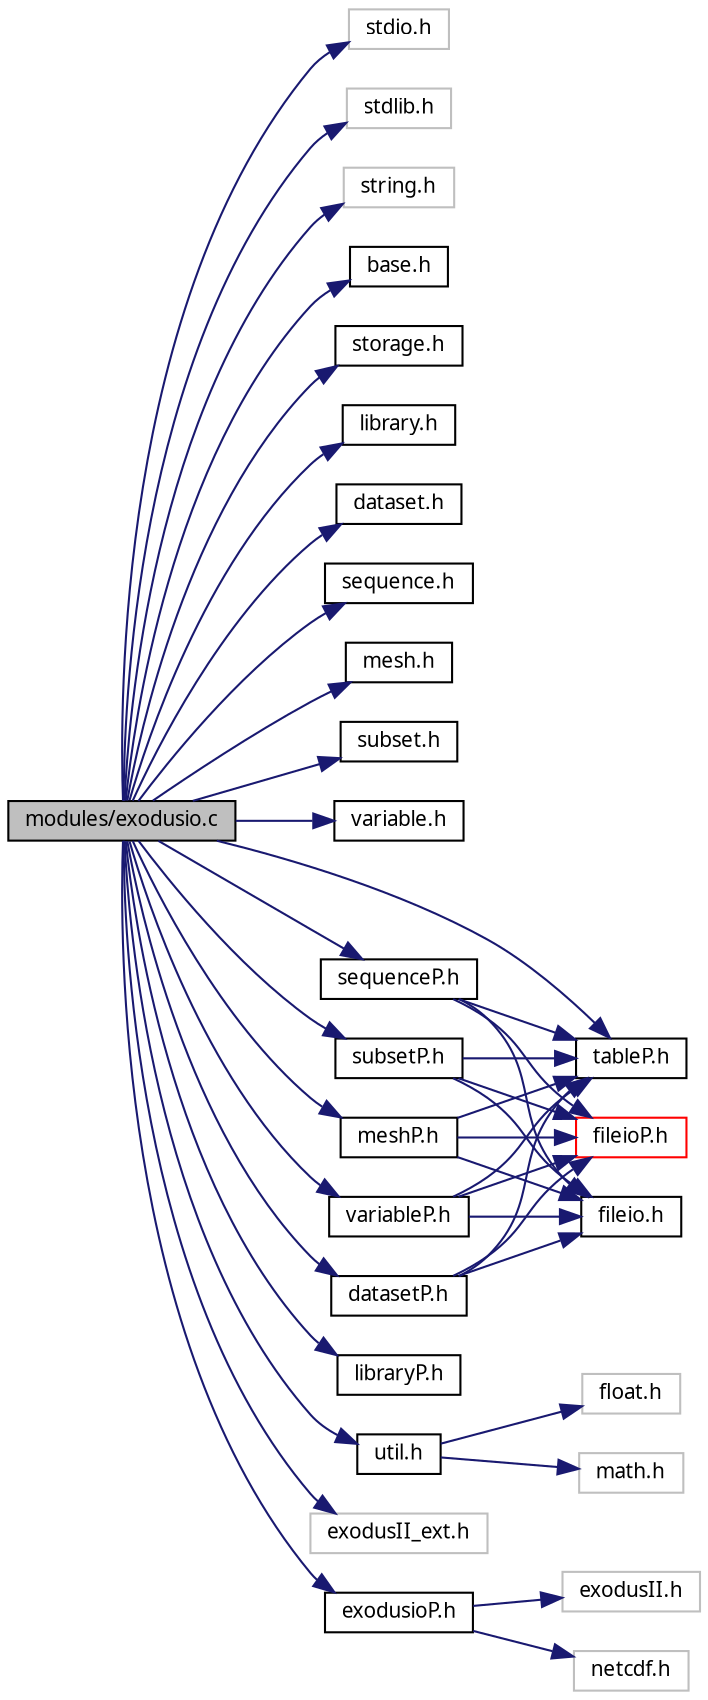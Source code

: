 digraph G
{
  edge [fontname="FreeSans.ttf",fontsize=10,labelfontname="FreeSans.ttf",labelfontsize=10];
  node [fontname="FreeSans.ttf",fontsize=10,shape=record];
  rankdir=LR;
  Node1 [label="modules/exodusio.c",height=0.2,width=0.4,color="black", fillcolor="grey75", style="filled" fontcolor="black"];
  Node1 -> Node2 [color="midnightblue",fontsize=10,style="solid",fontname="FreeSans.ttf"];
  Node2 [label="stdio.h",height=0.2,width=0.4,color="grey75", fillcolor="white", style="filled"];
  Node1 -> Node3 [color="midnightblue",fontsize=10,style="solid",fontname="FreeSans.ttf"];
  Node3 [label="stdlib.h",height=0.2,width=0.4,color="grey75", fillcolor="white", style="filled"];
  Node1 -> Node4 [color="midnightblue",fontsize=10,style="solid",fontname="FreeSans.ttf"];
  Node4 [label="string.h",height=0.2,width=0.4,color="grey75", fillcolor="white", style="filled"];
  Node1 -> Node5 [color="midnightblue",fontsize=10,style="solid",fontname="FreeSans.ttf"];
  Node5 [label="base.h",height=0.2,width=0.4,color="black", fillcolor="white", style="filled",URL="$base_8h.html"];
  Node1 -> Node6 [color="midnightblue",fontsize=10,style="solid",fontname="FreeSans.ttf"];
  Node6 [label="storage.h",height=0.2,width=0.4,color="black", fillcolor="white", style="filled",URL="$storage_8h.html"];
  Node1 -> Node7 [color="midnightblue",fontsize=10,style="solid",fontname="FreeSans.ttf"];
  Node7 [label="library.h",height=0.2,width=0.4,color="black", fillcolor="white", style="filled",URL="$library_8h.html"];
  Node1 -> Node8 [color="midnightblue",fontsize=10,style="solid",fontname="FreeSans.ttf"];
  Node8 [label="dataset.h",height=0.2,width=0.4,color="black", fillcolor="white", style="filled",URL="$dataset_8h.html"];
  Node1 -> Node9 [color="midnightblue",fontsize=10,style="solid",fontname="FreeSans.ttf"];
  Node9 [label="sequence.h",height=0.2,width=0.4,color="black", fillcolor="white", style="filled",URL="$sequence_8h.html"];
  Node1 -> Node10 [color="midnightblue",fontsize=10,style="solid",fontname="FreeSans.ttf"];
  Node10 [label="mesh.h",height=0.2,width=0.4,color="black", fillcolor="white", style="filled",URL="$mesh_8h.html"];
  Node1 -> Node11 [color="midnightblue",fontsize=10,style="solid",fontname="FreeSans.ttf"];
  Node11 [label="subset.h",height=0.2,width=0.4,color="black", fillcolor="white", style="filled",URL="$subset_8h.html"];
  Node1 -> Node12 [color="midnightblue",fontsize=10,style="solid",fontname="FreeSans.ttf"];
  Node12 [label="variable.h",height=0.2,width=0.4,color="black", fillcolor="white", style="filled",URL="$variable_8h.html"];
  Node1 -> Node13 [color="midnightblue",fontsize=10,style="solid",fontname="FreeSans.ttf"];
  Node13 [label="tableP.h",height=0.2,width=0.4,color="black", fillcolor="white", style="filled",URL="$tableP_8h.html"];
  Node1 -> Node14 [color="midnightblue",fontsize=10,style="solid",fontname="FreeSans.ttf"];
  Node14 [label="libraryP.h",height=0.2,width=0.4,color="black", fillcolor="white", style="filled",URL="$libraryP_8h.html"];
  Node1 -> Node15 [color="midnightblue",fontsize=10,style="solid",fontname="FreeSans.ttf"];
  Node15 [label="datasetP.h",height=0.2,width=0.4,color="black", fillcolor="white", style="filled",URL="$datasetP_8h.html"];
  Node15 -> Node13 [color="midnightblue",fontsize=10,style="solid",fontname="FreeSans.ttf"];
  Node15 -> Node16 [color="midnightblue",fontsize=10,style="solid",fontname="FreeSans.ttf"];
  Node16 [label="fileio.h",height=0.2,width=0.4,color="black", fillcolor="white", style="filled",URL="$fileio_8h.html"];
  Node15 -> Node17 [color="midnightblue",fontsize=10,style="solid",fontname="FreeSans.ttf"];
  Node17 [label="fileioP.h",height=0.2,width=0.4,color="red", fillcolor="white", style="filled",URL="$fileioP_8h.html"];
  Node1 -> Node18 [color="midnightblue",fontsize=10,style="solid",fontname="FreeSans.ttf"];
  Node18 [label="sequenceP.h",height=0.2,width=0.4,color="black", fillcolor="white", style="filled",URL="$sequenceP_8h.html"];
  Node18 -> Node13 [color="midnightblue",fontsize=10,style="solid",fontname="FreeSans.ttf"];
  Node18 -> Node16 [color="midnightblue",fontsize=10,style="solid",fontname="FreeSans.ttf"];
  Node18 -> Node17 [color="midnightblue",fontsize=10,style="solid",fontname="FreeSans.ttf"];
  Node1 -> Node19 [color="midnightblue",fontsize=10,style="solid",fontname="FreeSans.ttf"];
  Node19 [label="subsetP.h",height=0.2,width=0.4,color="black", fillcolor="white", style="filled",URL="$subsetP_8h.html"];
  Node19 -> Node13 [color="midnightblue",fontsize=10,style="solid",fontname="FreeSans.ttf"];
  Node19 -> Node16 [color="midnightblue",fontsize=10,style="solid",fontname="FreeSans.ttf"];
  Node19 -> Node17 [color="midnightblue",fontsize=10,style="solid",fontname="FreeSans.ttf"];
  Node1 -> Node20 [color="midnightblue",fontsize=10,style="solid",fontname="FreeSans.ttf"];
  Node20 [label="meshP.h",height=0.2,width=0.4,color="black", fillcolor="white", style="filled",URL="$meshP_8h.html"];
  Node20 -> Node13 [color="midnightblue",fontsize=10,style="solid",fontname="FreeSans.ttf"];
  Node20 -> Node16 [color="midnightblue",fontsize=10,style="solid",fontname="FreeSans.ttf"];
  Node20 -> Node17 [color="midnightblue",fontsize=10,style="solid",fontname="FreeSans.ttf"];
  Node1 -> Node21 [color="midnightblue",fontsize=10,style="solid",fontname="FreeSans.ttf"];
  Node21 [label="variableP.h",height=0.2,width=0.4,color="black", fillcolor="white", style="filled",URL="$variableP_8h.html"];
  Node21 -> Node13 [color="midnightblue",fontsize=10,style="solid",fontname="FreeSans.ttf"];
  Node21 -> Node16 [color="midnightblue",fontsize=10,style="solid",fontname="FreeSans.ttf"];
  Node21 -> Node17 [color="midnightblue",fontsize=10,style="solid",fontname="FreeSans.ttf"];
  Node1 -> Node22 [color="midnightblue",fontsize=10,style="solid",fontname="FreeSans.ttf"];
  Node22 [label="util.h",height=0.2,width=0.4,color="black", fillcolor="white", style="filled",URL="$util_8h.html"];
  Node22 -> Node23 [color="midnightblue",fontsize=10,style="solid",fontname="FreeSans.ttf"];
  Node23 [label="math.h",height=0.2,width=0.4,color="grey75", fillcolor="white", style="filled"];
  Node22 -> Node24 [color="midnightblue",fontsize=10,style="solid",fontname="FreeSans.ttf"];
  Node24 [label="float.h",height=0.2,width=0.4,color="grey75", fillcolor="white", style="filled"];
  Node1 -> Node25 [color="midnightblue",fontsize=10,style="solid",fontname="FreeSans.ttf"];
  Node25 [label="exodusII_ext.h",height=0.2,width=0.4,color="grey75", fillcolor="white", style="filled"];
  Node1 -> Node26 [color="midnightblue",fontsize=10,style="solid",fontname="FreeSans.ttf"];
  Node26 [label="exodusioP.h",height=0.2,width=0.4,color="black", fillcolor="white", style="filled",URL="$exodusioP_8h.html"];
  Node26 -> Node27 [color="midnightblue",fontsize=10,style="solid",fontname="FreeSans.ttf"];
  Node27 [label="netcdf.h",height=0.2,width=0.4,color="grey75", fillcolor="white", style="filled"];
  Node26 -> Node28 [color="midnightblue",fontsize=10,style="solid",fontname="FreeSans.ttf"];
  Node28 [label="exodusII.h",height=0.2,width=0.4,color="grey75", fillcolor="white", style="filled"];
}

